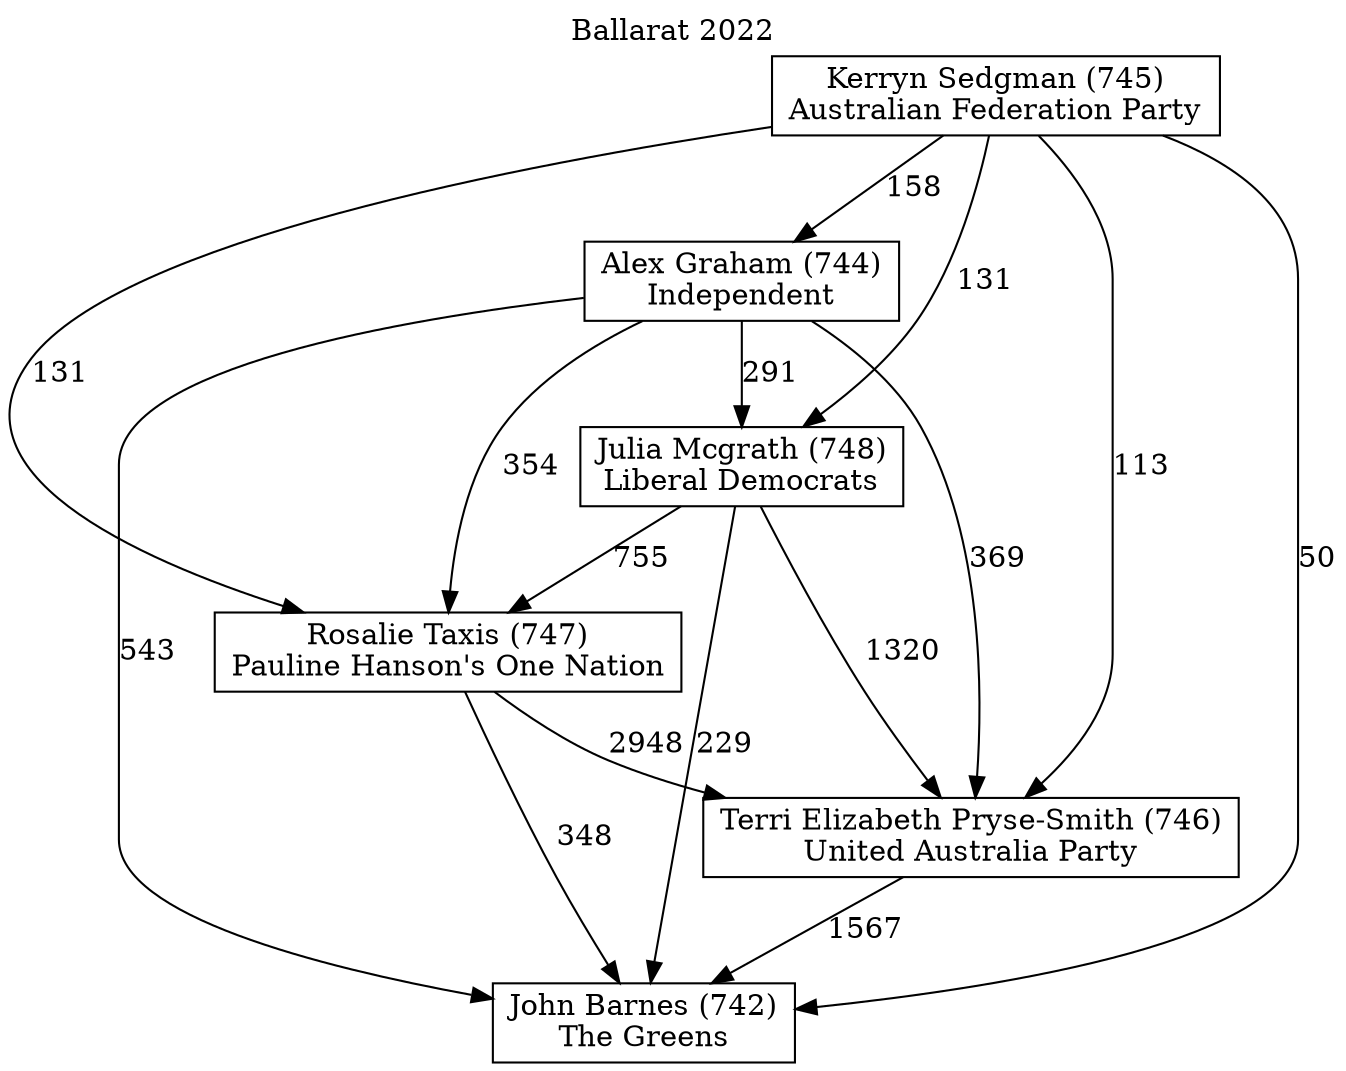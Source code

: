 // House preference flow
digraph "John Barnes (742)_Ballarat_2022" {
	graph [label="Ballarat 2022" labelloc=t mclimit=10]
	node [shape=box]
	"Julia Mcgrath (748)" [label="Julia Mcgrath (748)
Liberal Democrats"]
	"Alex Graham (744)" [label="Alex Graham (744)
Independent"]
	"Kerryn Sedgman (745)" [label="Kerryn Sedgman (745)
Australian Federation Party"]
	"Terri Elizabeth Pryse-Smith (746)" [label="Terri Elizabeth Pryse-Smith (746)
United Australia Party"]
	"John Barnes (742)" [label="John Barnes (742)
The Greens"]
	"Rosalie Taxis (747)" [label="Rosalie Taxis (747)
Pauline Hanson's One Nation"]
	"Terri Elizabeth Pryse-Smith (746)" -> "John Barnes (742)" [label=1567]
	"Kerryn Sedgman (745)" -> "Julia Mcgrath (748)" [label=131]
	"Alex Graham (744)" -> "Terri Elizabeth Pryse-Smith (746)" [label=369]
	"Kerryn Sedgman (745)" -> "Terri Elizabeth Pryse-Smith (746)" [label=113]
	"Alex Graham (744)" -> "Julia Mcgrath (748)" [label=291]
	"Kerryn Sedgman (745)" -> "John Barnes (742)" [label=50]
	"Julia Mcgrath (748)" -> "Terri Elizabeth Pryse-Smith (746)" [label=1320]
	"Julia Mcgrath (748)" -> "John Barnes (742)" [label=229]
	"Alex Graham (744)" -> "John Barnes (742)" [label=543]
	"Rosalie Taxis (747)" -> "John Barnes (742)" [label=348]
	"Kerryn Sedgman (745)" -> "Alex Graham (744)" [label=158]
	"Kerryn Sedgman (745)" -> "Rosalie Taxis (747)" [label=131]
	"Rosalie Taxis (747)" -> "Terri Elizabeth Pryse-Smith (746)" [label=2948]
	"Julia Mcgrath (748)" -> "Rosalie Taxis (747)" [label=755]
	"Alex Graham (744)" -> "Rosalie Taxis (747)" [label=354]
}
